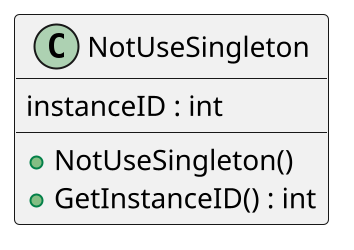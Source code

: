 @startuml
scale 2
class NotUseSingleton {
    instanceID : int
    + NotUseSingleton()
    + GetInstanceID() : int
}
@enduml

